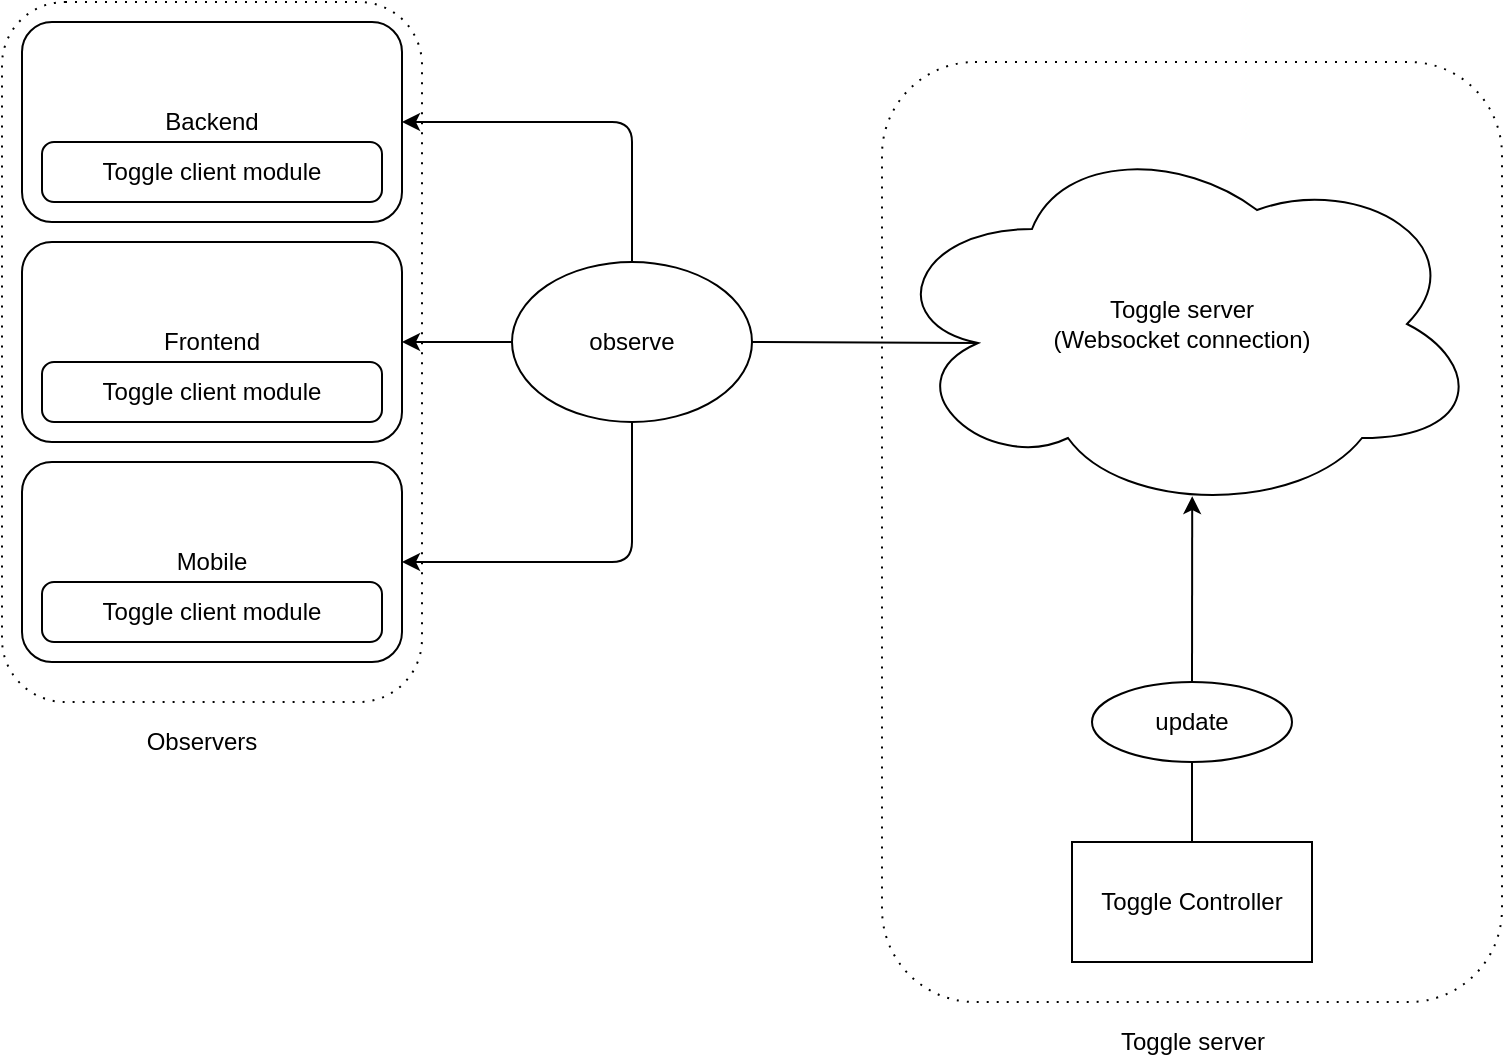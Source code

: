 <mxfile version="14.1.8" type="github">
  <diagram id="9-EktbTsZVhyt2DiM2HH" name="Page-1">
    <mxGraphModel dx="1053" dy="660" grid="1" gridSize="10" guides="1" tooltips="1" connect="1" arrows="1" fold="1" page="1" pageScale="1" pageWidth="850" pageHeight="1100" math="0" shadow="0">
      <root>
        <mxCell id="0" />
        <mxCell id="1" parent="0" />
        <mxCell id="3rXxgQ3KefKo_IEXmCly-31" value="" style="rounded=1;whiteSpace=wrap;html=1;fillColor=none;gradientColor=none;dashed=1;dashPattern=1 4;" vertex="1" parent="1">
          <mxGeometry x="490" y="110" width="310" height="470" as="geometry" />
        </mxCell>
        <mxCell id="3rXxgQ3KefKo_IEXmCly-15" value="" style="rounded=1;whiteSpace=wrap;html=1;fillColor=none;dashed=1;dashPattern=1 4;" vertex="1" parent="1">
          <mxGeometry x="50" y="80" width="210" height="350" as="geometry" />
        </mxCell>
        <mxCell id="3rXxgQ3KefKo_IEXmCly-3" value="&lt;div&gt;Frontend&lt;/div&gt;" style="rounded=1;whiteSpace=wrap;html=1;" vertex="1" parent="1">
          <mxGeometry x="60" y="200" width="190" height="100" as="geometry" />
        </mxCell>
        <mxCell id="3rXxgQ3KefKo_IEXmCly-4" value="Mobile" style="rounded=1;whiteSpace=wrap;html=1;" vertex="1" parent="1">
          <mxGeometry x="60" y="310" width="190" height="100" as="geometry" />
        </mxCell>
        <mxCell id="3rXxgQ3KefKo_IEXmCly-5" value="observe" style="ellipse;whiteSpace=wrap;html=1;" vertex="1" parent="1">
          <mxGeometry x="305" y="210" width="120" height="80" as="geometry" />
        </mxCell>
        <mxCell id="3rXxgQ3KefKo_IEXmCly-7" value="Toggle Controller" style="whiteSpace=wrap;html=1;" vertex="1" parent="1">
          <mxGeometry x="585" y="500" width="120" height="60" as="geometry" />
        </mxCell>
        <mxCell id="3rXxgQ3KefKo_IEXmCly-8" value="" style="endArrow=classic;html=1;exitX=0.5;exitY=0;exitDx=0;exitDy=0;entryX=1;entryY=0.5;entryDx=0;entryDy=0;" edge="1" parent="1" source="3rXxgQ3KefKo_IEXmCly-5" target="3rXxgQ3KefKo_IEXmCly-37">
          <mxGeometry width="50" height="50" relative="1" as="geometry">
            <mxPoint x="400" y="360" as="sourcePoint" />
            <mxPoint x="262" y="163" as="targetPoint" />
            <Array as="points">
              <mxPoint x="365" y="140" />
            </Array>
          </mxGeometry>
        </mxCell>
        <mxCell id="3rXxgQ3KefKo_IEXmCly-10" value="" style="endArrow=classic;html=1;exitX=0;exitY=0.5;exitDx=0;exitDy=0;entryX=1;entryY=0.5;entryDx=0;entryDy=0;" edge="1" parent="1" source="3rXxgQ3KefKo_IEXmCly-5" target="3rXxgQ3KefKo_IEXmCly-3">
          <mxGeometry width="50" height="50" relative="1" as="geometry">
            <mxPoint x="295" y="220" as="sourcePoint" />
            <mxPoint x="440" y="300" as="targetPoint" />
            <Array as="points">
              <mxPoint x="295" y="250" />
            </Array>
          </mxGeometry>
        </mxCell>
        <mxCell id="3rXxgQ3KefKo_IEXmCly-11" value="" style="endArrow=classic;html=1;exitX=0.5;exitY=1;exitDx=0;exitDy=0;entryX=1;entryY=0.5;entryDx=0;entryDy=0;" edge="1" parent="1" source="3rXxgQ3KefKo_IEXmCly-5" target="3rXxgQ3KefKo_IEXmCly-4">
          <mxGeometry width="50" height="50" relative="1" as="geometry">
            <mxPoint x="400" y="360" as="sourcePoint" />
            <mxPoint x="450" y="310" as="targetPoint" />
            <Array as="points">
              <mxPoint x="365" y="360" />
            </Array>
          </mxGeometry>
        </mxCell>
        <mxCell id="3rXxgQ3KefKo_IEXmCly-12" value="" style="endArrow=none;html=1;entryX=0.16;entryY=0.55;entryDx=0;entryDy=0;entryPerimeter=0;" edge="1" parent="1" target="3rXxgQ3KefKo_IEXmCly-29">
          <mxGeometry width="50" height="50" relative="1" as="geometry">
            <mxPoint x="425" y="250" as="sourcePoint" />
            <mxPoint x="510" y="250" as="targetPoint" />
          </mxGeometry>
        </mxCell>
        <mxCell id="3rXxgQ3KefKo_IEXmCly-17" value="&lt;div&gt;Observers&lt;/div&gt;" style="text;html=1;strokeColor=none;fillColor=none;align=center;verticalAlign=middle;whiteSpace=wrap;rounded=0;dashed=1;dashPattern=1 4;" vertex="1" parent="1">
          <mxGeometry x="130" y="440" width="40" height="20" as="geometry" />
        </mxCell>
        <mxCell id="3rXxgQ3KefKo_IEXmCly-18" value="&lt;div&gt;update&lt;/div&gt;" style="ellipse;whiteSpace=wrap;html=1;" vertex="1" parent="1">
          <mxGeometry x="595" y="420" width="100" height="40" as="geometry" />
        </mxCell>
        <mxCell id="3rXxgQ3KefKo_IEXmCly-19" value="" style="endArrow=none;html=1;exitX=0.5;exitY=0;exitDx=0;exitDy=0;entryX=0.5;entryY=1;entryDx=0;entryDy=0;" edge="1" parent="1" source="3rXxgQ3KefKo_IEXmCly-7" target="3rXxgQ3KefKo_IEXmCly-18">
          <mxGeometry width="50" height="50" relative="1" as="geometry">
            <mxPoint x="485" y="460" as="sourcePoint" />
            <mxPoint x="535" y="410" as="targetPoint" />
          </mxGeometry>
        </mxCell>
        <mxCell id="3rXxgQ3KefKo_IEXmCly-20" value="" style="endArrow=classic;html=1;entryX=0.517;entryY=0.953;entryDx=0;entryDy=0;exitX=0.5;exitY=0;exitDx=0;exitDy=0;entryPerimeter=0;" edge="1" parent="1" source="3rXxgQ3KefKo_IEXmCly-18" target="3rXxgQ3KefKo_IEXmCly-29">
          <mxGeometry width="50" height="50" relative="1" as="geometry">
            <mxPoint x="410" y="415" as="sourcePoint" />
            <mxPoint x="645" y="340" as="targetPoint" />
          </mxGeometry>
        </mxCell>
        <mxCell id="3rXxgQ3KefKo_IEXmCly-29" value="Toggle server&lt;br&gt;(Websocket connection)" style="ellipse;shape=cloud;whiteSpace=wrap;html=1;fillColor=none;gradientColor=none;" vertex="1" parent="1">
          <mxGeometry x="490" y="146" width="300" height="190" as="geometry" />
        </mxCell>
        <mxCell id="3rXxgQ3KefKo_IEXmCly-32" value="Toggle server" style="text;html=1;strokeColor=none;fillColor=none;align=center;verticalAlign=middle;whiteSpace=wrap;rounded=0;dashed=1;dashPattern=1 4;" vertex="1" parent="1">
          <mxGeometry x="592.5" y="590" width="105" height="20" as="geometry" />
        </mxCell>
        <mxCell id="3rXxgQ3KefKo_IEXmCly-35" value="Toggle client module" style="rounded=1;whiteSpace=wrap;html=1;fillColor=none;gradientColor=none;arcSize=20;" vertex="1" parent="1">
          <mxGeometry x="70" y="370" width="170" height="30" as="geometry" />
        </mxCell>
        <mxCell id="3rXxgQ3KefKo_IEXmCly-36" value="Toggle client module" style="rounded=1;whiteSpace=wrap;html=1;fillColor=none;gradientColor=none;arcSize=20;" vertex="1" parent="1">
          <mxGeometry x="70" y="260" width="170" height="30" as="geometry" />
        </mxCell>
        <mxCell id="3rXxgQ3KefKo_IEXmCly-37" value="Backend" style="rounded=1;whiteSpace=wrap;html=1;" vertex="1" parent="1">
          <mxGeometry x="60" y="90" width="190" height="100" as="geometry" />
        </mxCell>
        <mxCell id="3rXxgQ3KefKo_IEXmCly-41" value="Toggle client module" style="rounded=1;whiteSpace=wrap;html=1;fillColor=none;gradientColor=none;arcSize=20;" vertex="1" parent="1">
          <mxGeometry x="70" y="150" width="170" height="30" as="geometry" />
        </mxCell>
      </root>
    </mxGraphModel>
  </diagram>
</mxfile>
